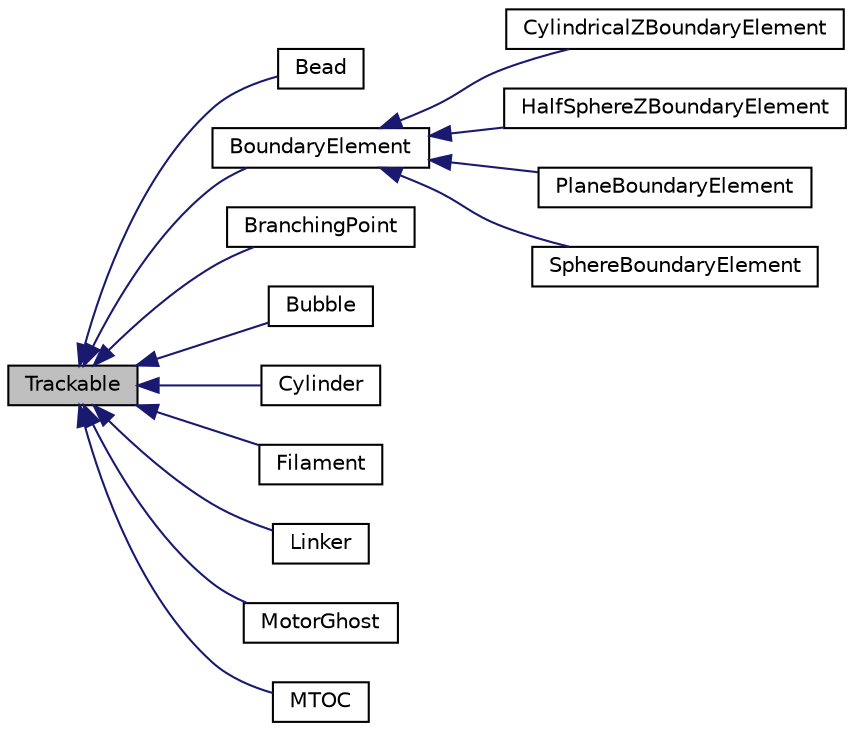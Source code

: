 digraph "Trackable"
{
 // INTERACTIVE_SVG=YES
  edge [fontname="Helvetica",fontsize="10",labelfontname="Helvetica",labelfontsize="10"];
  node [fontname="Helvetica",fontsize="10",shape=record];
  rankdir="LR";
  Node0 [label="Trackable",height=0.2,width=0.4,color="black", fillcolor="grey75", style="filled", fontcolor="black"];
  Node0 -> Node1 [dir="back",color="midnightblue",fontsize="10",style="solid",fontname="Helvetica"];
  Node1 [label="Bead",height=0.2,width=0.4,color="black", fillcolor="white", style="filled",URL="$classBead.html",tooltip="Represents a single coordinate between Cylinders, and holds forces needed for mechanical equilibratio..."];
  Node0 -> Node2 [dir="back",color="midnightblue",fontsize="10",style="solid",fontname="Helvetica"];
  Node2 [label="BoundaryElement",height=0.2,width=0.4,color="black", fillcolor="white", style="filled",URL="$classBoundaryElement.html",tooltip="Represents an element of a BoundarySurface. "];
  Node2 -> Node3 [dir="back",color="midnightblue",fontsize="10",style="solid",fontname="Helvetica"];
  Node3 [label="CylindricalZBoundaryElement",height=0.2,width=0.4,color="black", fillcolor="white", style="filled",URL="$classCylindricalZBoundaryElement.html",tooltip="A cylinder implementation of a BoundaryElement. "];
  Node2 -> Node4 [dir="back",color="midnightblue",fontsize="10",style="solid",fontname="Helvetica"];
  Node4 [label="HalfSphereZBoundaryElement",height=0.2,width=0.4,color="black", fillcolor="white", style="filled",URL="$classHalfSphereZBoundaryElement.html",tooltip="A half-sphere implementation of a BoundaryElement. "];
  Node2 -> Node5 [dir="back",color="midnightblue",fontsize="10",style="solid",fontname="Helvetica"];
  Node5 [label="PlaneBoundaryElement",height=0.2,width=0.4,color="black", fillcolor="white", style="filled",URL="$classPlaneBoundaryElement.html",tooltip="A plane implementation of a BoundaryElement. "];
  Node2 -> Node6 [dir="back",color="midnightblue",fontsize="10",style="solid",fontname="Helvetica"];
  Node6 [label="SphereBoundaryElement",height=0.2,width=0.4,color="black", fillcolor="white", style="filled",URL="$classSphereBoundaryElement.html",tooltip="A spherical implementation of a BoundaryElement. "];
  Node0 -> Node7 [dir="back",color="midnightblue",fontsize="10",style="solid",fontname="Helvetica"];
  Node7 [label="BranchingPoint",height=0.2,width=0.4,color="black", fillcolor="white", style="filled",URL="$classBranchingPoint.html",tooltip="A container to store a MBranchingPoint and CBranchingPoint. "];
  Node0 -> Node8 [dir="back",color="midnightblue",fontsize="10",style="solid",fontname="Helvetica"];
  Node8 [label="Bubble",height=0.2,width=0.4,color="black", fillcolor="white", style="filled",URL="$classBubble.html",tooltip="Represents a dummy point potential that is involved in mechanical equilibration. "];
  Node0 -> Node9 [dir="back",color="midnightblue",fontsize="10",style="solid",fontname="Helvetica"];
  Node9 [label="Cylinder",height=0.2,width=0.4,color="black", fillcolor="white", style="filled",URL="$classCylinder.html",tooltip="A container to store a MCylinder and CCylinder. "];
  Node0 -> Node10 [dir="back",color="midnightblue",fontsize="10",style="solid",fontname="Helvetica"];
  Node10 [label="Filament",height=0.2,width=0.4,color="black", fillcolor="white", style="filled",URL="$classFilament.html",tooltip="Used to store data about connectivity of Cylinders and Beads. "];
  Node0 -> Node11 [dir="back",color="midnightblue",fontsize="10",style="solid",fontname="Helvetica"];
  Node11 [label="Linker",height=0.2,width=0.4,color="black", fillcolor="white", style="filled",URL="$classLinker.html",tooltip="A container to store a MLinker and CLinker. "];
  Node0 -> Node12 [dir="back",color="midnightblue",fontsize="10",style="solid",fontname="Helvetica"];
  Node12 [label="MotorGhost",height=0.2,width=0.4,color="black", fillcolor="white", style="filled",URL="$classMotorGhost.html",tooltip="A container to store a MMotorGhost and CMotorGhost. "];
  Node0 -> Node13 [dir="back",color="midnightblue",fontsize="10",style="solid",fontname="Helvetica"];
  Node13 [label="MTOC",height=0.2,width=0.4,color="black", fillcolor="white", style="filled",URL="$classMTOC.html",tooltip="A class to represent the structure of a microtubule organizing center (MTOC) "];
}
